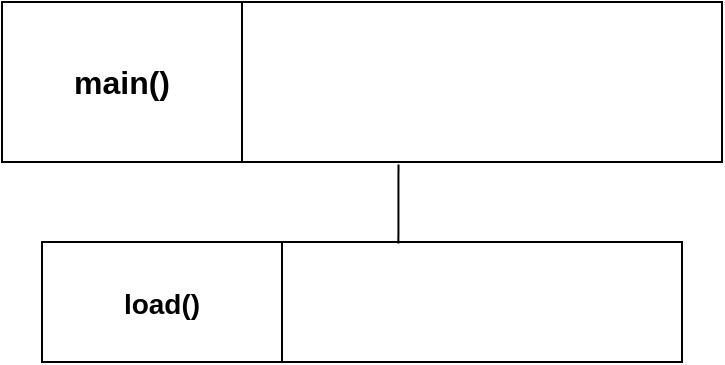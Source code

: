 <mxfile version="20.8.11" type="github"><diagram name="Page-1" id="rMZNAS54zJpwGnl3afOn"><mxGraphModel dx="1434" dy="764" grid="1" gridSize="10" guides="1" tooltips="1" connect="1" arrows="1" fold="1" page="1" pageScale="1" pageWidth="827" pageHeight="1169" math="0" shadow="0"><root><mxCell id="0"/><mxCell id="1" parent="0"/><mxCell id="sCXfxisx9N2vsZH-kE6X-1" value="&lt;font style=&quot;font-size: 16px;&quot;&gt;&lt;b&gt;main()&lt;/b&gt;&lt;/font&gt;" style="rounded=0;whiteSpace=wrap;html=1;align=center;" parent="1" vertex="1"><mxGeometry x="160" y="120" width="120" height="80" as="geometry"/></mxCell><mxCell id="sCXfxisx9N2vsZH-kE6X-2" value="" style="rounded=0;whiteSpace=wrap;html=1;align=center;" parent="1" vertex="1"><mxGeometry x="280" y="120" width="240" height="80" as="geometry"/></mxCell><mxCell id="sCXfxisx9N2vsZH-kE6X-3" value="&lt;b&gt;&lt;font style=&quot;font-size: 14px;&quot;&gt;load()&lt;/font&gt;&lt;/b&gt;" style="rounded=0;whiteSpace=wrap;html=1;fontSize=16;" parent="1" vertex="1"><mxGeometry x="180" y="240" width="120" height="60" as="geometry"/></mxCell><mxCell id="sCXfxisx9N2vsZH-kE6X-4" value="" style="rounded=0;whiteSpace=wrap;html=1;fontSize=16;" parent="1" vertex="1"><mxGeometry x="300" y="240" width="200" height="60" as="geometry"/></mxCell><mxCell id="iYJZ5PlwbAIGr65V_JAm-1" value="" style="endArrow=none;html=1;rounded=0;entryX=0.326;entryY=1.016;entryDx=0;entryDy=0;entryPerimeter=0;exitX=0.291;exitY=0.012;exitDx=0;exitDy=0;exitPerimeter=0;" parent="1" source="sCXfxisx9N2vsZH-kE6X-4" target="sCXfxisx9N2vsZH-kE6X-2" edge="1"><mxGeometry width="50" height="50" relative="1" as="geometry"><mxPoint x="340" y="300" as="sourcePoint"/><mxPoint x="390" y="250" as="targetPoint"/></mxGeometry></mxCell></root></mxGraphModel></diagram></mxfile>
